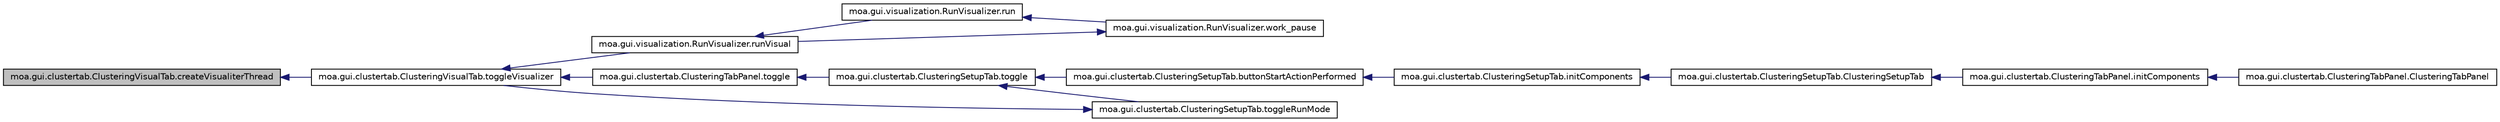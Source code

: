 digraph G
{
  edge [fontname="Helvetica",fontsize="10",labelfontname="Helvetica",labelfontsize="10"];
  node [fontname="Helvetica",fontsize="10",shape=record];
  rankdir=LR;
  Node1 [label="moa.gui.clustertab.ClusteringVisualTab.createVisualiterThread",height=0.2,width=0.4,color="black", fillcolor="grey75", style="filled" fontcolor="black"];
  Node1 -> Node2 [dir=back,color="midnightblue",fontsize="10",style="solid",fontname="Helvetica"];
  Node2 [label="moa.gui.clustertab.ClusteringVisualTab.toggleVisualizer",height=0.2,width=0.4,color="black", fillcolor="white", style="filled",URL="$classmoa_1_1gui_1_1clustertab_1_1ClusteringVisualTab.html#a497313381a458c388bd10b35f374cd43"];
  Node2 -> Node3 [dir=back,color="midnightblue",fontsize="10",style="solid",fontname="Helvetica"];
  Node3 [label="moa.gui.visualization.RunVisualizer.runVisual",height=0.2,width=0.4,color="black", fillcolor="white", style="filled",URL="$classmoa_1_1gui_1_1visualization_1_1RunVisualizer.html#af40a82de4ae8183b09175d6e7f392203"];
  Node3 -> Node4 [dir=back,color="midnightblue",fontsize="10",style="solid",fontname="Helvetica"];
  Node4 [label="moa.gui.visualization.RunVisualizer.run",height=0.2,width=0.4,color="black", fillcolor="white", style="filled",URL="$classmoa_1_1gui_1_1visualization_1_1RunVisualizer.html#a499a0fbd6f3ec8c5625af2dd15072839"];
  Node4 -> Node5 [dir=back,color="midnightblue",fontsize="10",style="solid",fontname="Helvetica"];
  Node5 [label="moa.gui.visualization.RunVisualizer.work_pause",height=0.2,width=0.4,color="black", fillcolor="white", style="filled",URL="$classmoa_1_1gui_1_1visualization_1_1RunVisualizer.html#ac7da17ff513eaf15f3f2fa147160c580"];
  Node5 -> Node3 [dir=back,color="midnightblue",fontsize="10",style="solid",fontname="Helvetica"];
  Node2 -> Node6 [dir=back,color="midnightblue",fontsize="10",style="solid",fontname="Helvetica"];
  Node6 [label="moa.gui.clustertab.ClusteringTabPanel.toggle",height=0.2,width=0.4,color="black", fillcolor="white", style="filled",URL="$classmoa_1_1gui_1_1clustertab_1_1ClusteringTabPanel.html#acb90c69f30e8660f0f9c91028b5054db"];
  Node6 -> Node7 [dir=back,color="midnightblue",fontsize="10",style="solid",fontname="Helvetica"];
  Node7 [label="moa.gui.clustertab.ClusteringSetupTab.toggle",height=0.2,width=0.4,color="black", fillcolor="white", style="filled",URL="$classmoa_1_1gui_1_1clustertab_1_1ClusteringSetupTab.html#ac7ff00dde0331c8163367e93307508d3"];
  Node7 -> Node8 [dir=back,color="midnightblue",fontsize="10",style="solid",fontname="Helvetica"];
  Node8 [label="moa.gui.clustertab.ClusteringSetupTab.buttonStartActionPerformed",height=0.2,width=0.4,color="black", fillcolor="white", style="filled",URL="$classmoa_1_1gui_1_1clustertab_1_1ClusteringSetupTab.html#a6b4a3dcbe05f19dd9f9291c464e68f35"];
  Node8 -> Node9 [dir=back,color="midnightblue",fontsize="10",style="solid",fontname="Helvetica"];
  Node9 [label="moa.gui.clustertab.ClusteringSetupTab.initComponents",height=0.2,width=0.4,color="black", fillcolor="white", style="filled",URL="$classmoa_1_1gui_1_1clustertab_1_1ClusteringSetupTab.html#a8abab534a283e409de003f59786a988f",tooltip="This method is called from within the constructor to initialize the form."];
  Node9 -> Node10 [dir=back,color="midnightblue",fontsize="10",style="solid",fontname="Helvetica"];
  Node10 [label="moa.gui.clustertab.ClusteringSetupTab.ClusteringSetupTab",height=0.2,width=0.4,color="black", fillcolor="white", style="filled",URL="$classmoa_1_1gui_1_1clustertab_1_1ClusteringSetupTab.html#a3c03410b4b1259ece559c660df433766",tooltip="Creates new form ClusteringSetupTab."];
  Node10 -> Node11 [dir=back,color="midnightblue",fontsize="10",style="solid",fontname="Helvetica"];
  Node11 [label="moa.gui.clustertab.ClusteringTabPanel.initComponents",height=0.2,width=0.4,color="black", fillcolor="white", style="filled",URL="$classmoa_1_1gui_1_1clustertab_1_1ClusteringTabPanel.html#a9b1cc4d4da92f4bc04b54cc12382e12f",tooltip="This method is called from within the constructor to initialize the form."];
  Node11 -> Node12 [dir=back,color="midnightblue",fontsize="10",style="solid",fontname="Helvetica"];
  Node12 [label="moa.gui.clustertab.ClusteringTabPanel.ClusteringTabPanel",height=0.2,width=0.4,color="black", fillcolor="white", style="filled",URL="$classmoa_1_1gui_1_1clustertab_1_1ClusteringTabPanel.html#a111c041657cee8181be39524a7fa7fb1",tooltip="Creates new form ClusterTab."];
  Node7 -> Node13 [dir=back,color="midnightblue",fontsize="10",style="solid",fontname="Helvetica"];
  Node13 [label="moa.gui.clustertab.ClusteringSetupTab.toggleRunMode",height=0.2,width=0.4,color="black", fillcolor="white", style="filled",URL="$classmoa_1_1gui_1_1clustertab_1_1ClusteringSetupTab.html#a9e0c686b7a72d0d161c2de053c983fa7"];
  Node13 -> Node2 [dir=back,color="midnightblue",fontsize="10",style="solid",fontname="Helvetica"];
}
